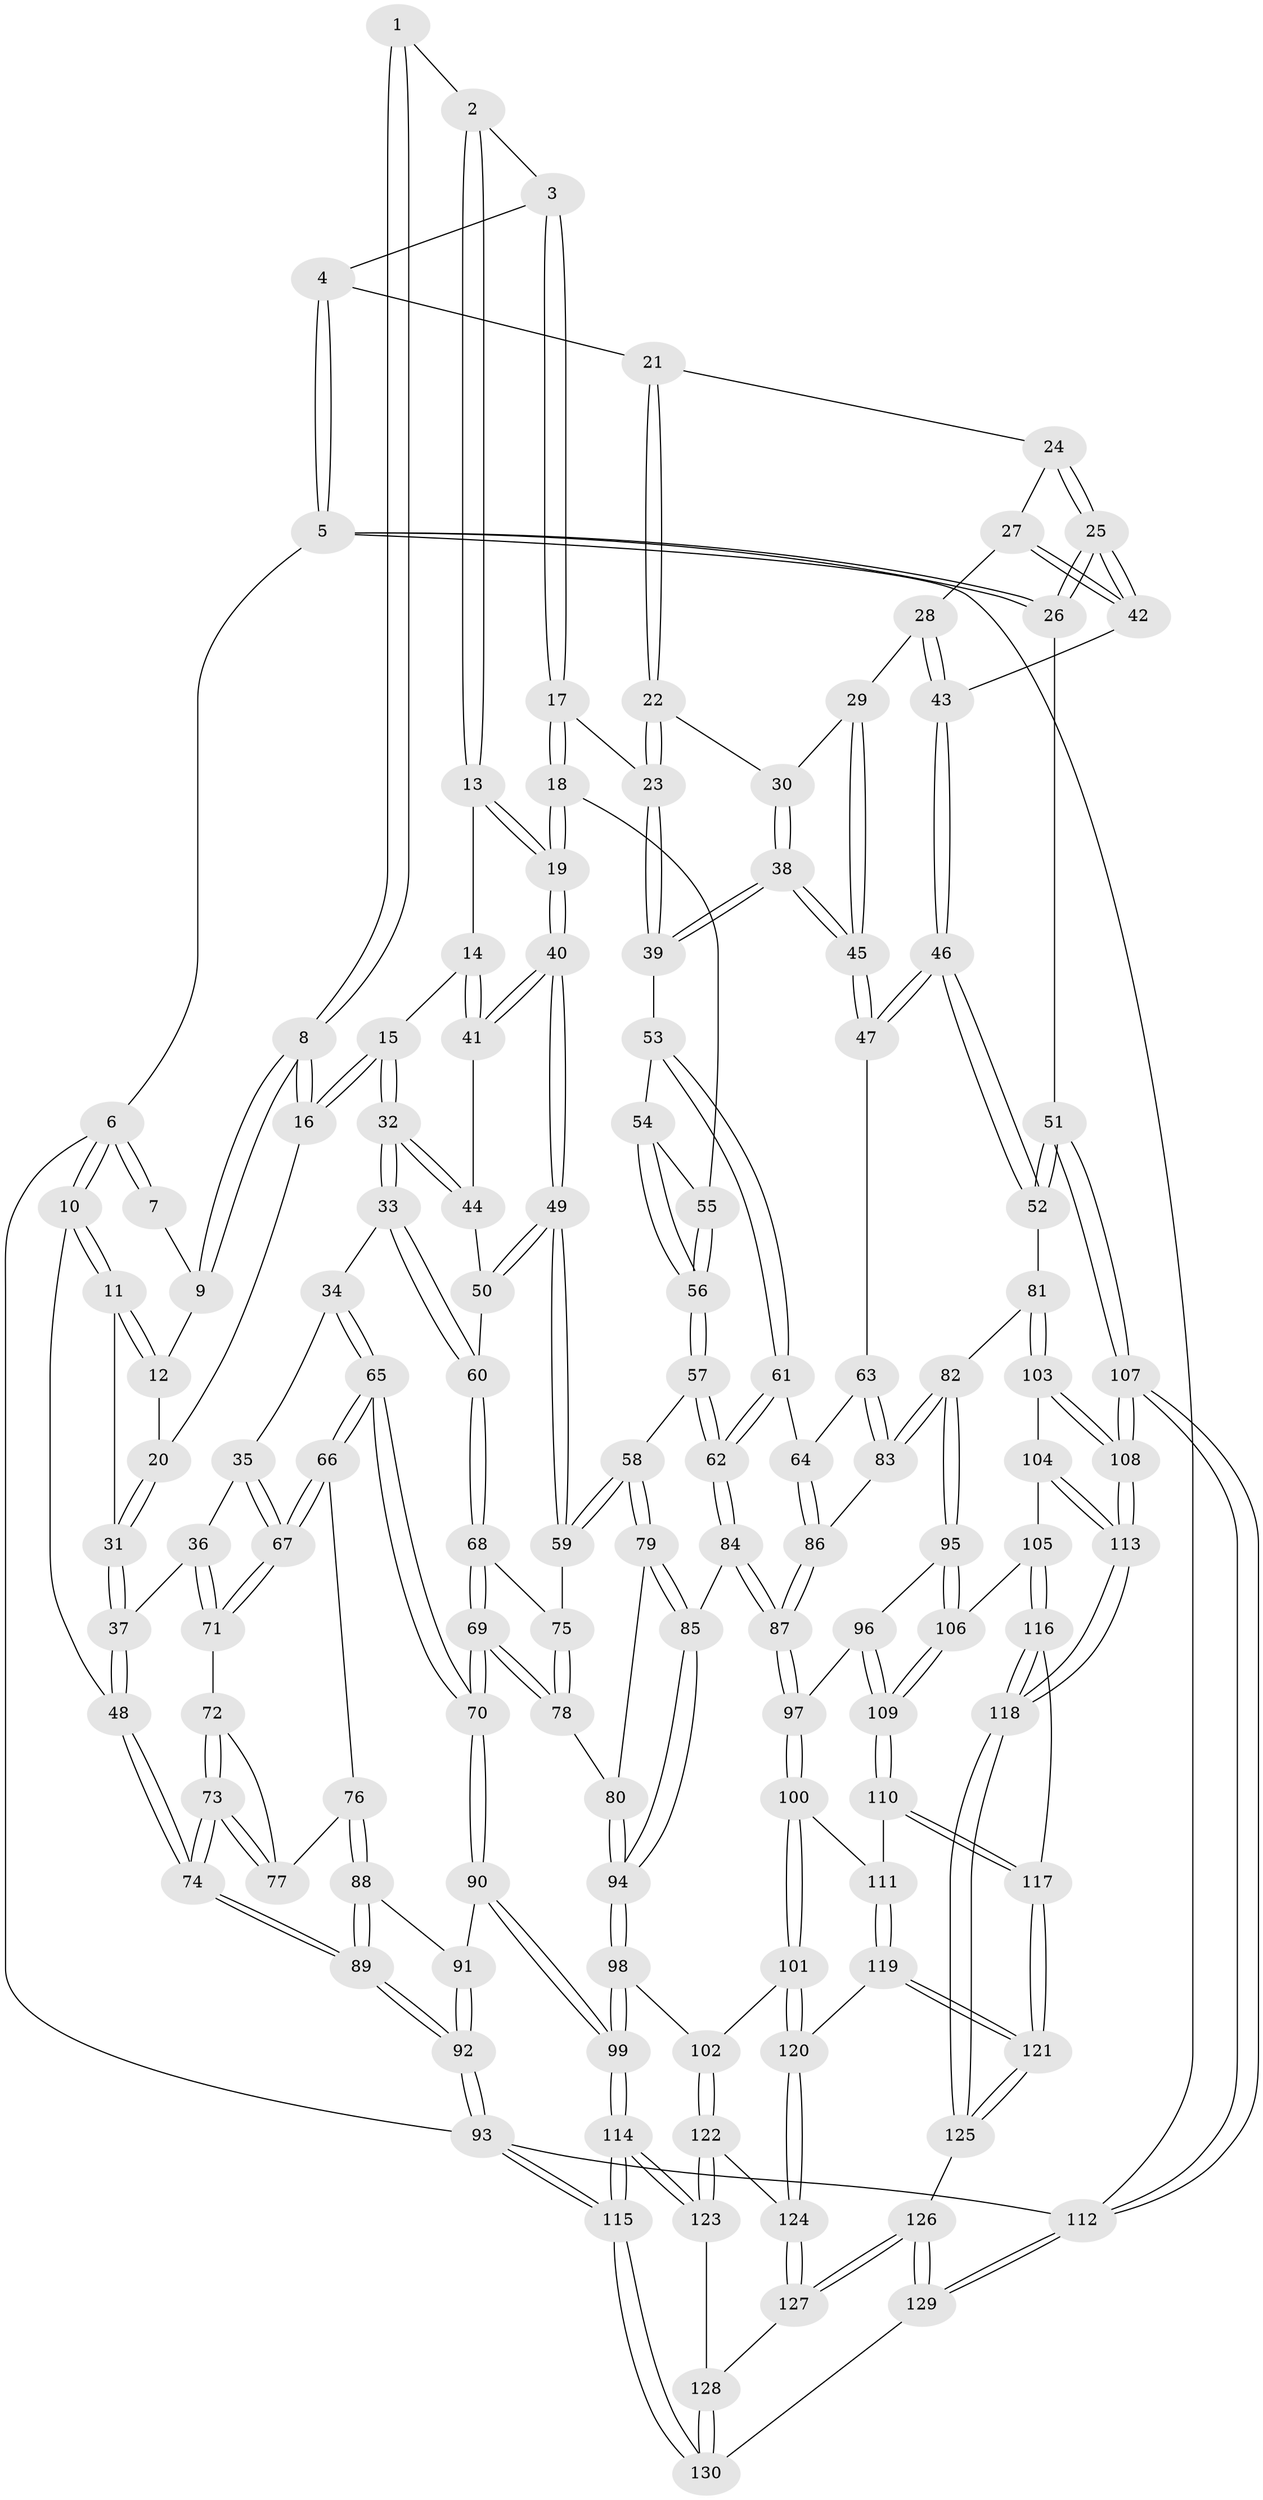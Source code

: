 // coarse degree distribution, {3: 0.4307692307692308, 5: 0.03076923076923077, 4: 0.5076923076923077, 2: 0.015384615384615385, 6: 0.015384615384615385}
// Generated by graph-tools (version 1.1) at 2025/38/03/04/25 23:38:37]
// undirected, 130 vertices, 322 edges
graph export_dot {
  node [color=gray90,style=filled];
  1 [pos="+0.3123239526959374+0"];
  2 [pos="+0.4212859551351481+0"];
  3 [pos="+0.45030427594040406+0"];
  4 [pos="+0.7298330307678436+0"];
  5 [pos="+1+0"];
  6 [pos="+0+0"];
  7 [pos="+0.16917691394987908+0"];
  8 [pos="+0.23694851409552128+0.11673054704026779"];
  9 [pos="+0.14392842042623866+0.001968943524185203"];
  10 [pos="+0+0"];
  11 [pos="+0.08575362808748507+0.11211896845823385"];
  12 [pos="+0.12948597273606735+0.04024690549150405"];
  13 [pos="+0.38499575155190546+0.06887463978683386"];
  14 [pos="+0.3333226208813981+0.1253743789659989"];
  15 [pos="+0.27960323764928385+0.15312340360774884"];
  16 [pos="+0.23768713851410883+0.12244433609703076"];
  17 [pos="+0.5485710244964905+0.19781341120443233"];
  18 [pos="+0.5204988869592959+0.20872386915276808"];
  19 [pos="+0.5113876241961949+0.21088854792941492"];
  20 [pos="+0.20305796270731005+0.1293994547142889"];
  21 [pos="+0.7413899066990414+0"];
  22 [pos="+0.7267356534248244+0.01677411369704693"];
  23 [pos="+0.5930710135496908+0.1956273907644398"];
  24 [pos="+0.7818553893295717+0.005963220883844831"];
  25 [pos="+1+0.17712293662479264"];
  26 [pos="+1+0.18441306058275977"];
  27 [pos="+0.8844886797650482+0.1632210664858776"];
  28 [pos="+0.8241296400533616+0.19603003005165268"];
  29 [pos="+0.8021664884880134+0.1923091319146285"];
  30 [pos="+0.7543940495646281+0.10193389130295526"];
  31 [pos="+0.0885097808424791+0.17803852845751267"];
  32 [pos="+0.2719903498228926+0.2425422291988752"];
  33 [pos="+0.24556824487529305+0.276795830870935"];
  34 [pos="+0.2418426360643146+0.2783032684620439"];
  35 [pos="+0.22961374661805242+0.27777187433071876"];
  36 [pos="+0.11800191401572183+0.2685437012042178"];
  37 [pos="+0.0840497676304896+0.18782932040698228"];
  38 [pos="+0.7202948142424839+0.28931253455853384"];
  39 [pos="+0.6089183717806091+0.21444201179987424"];
  40 [pos="+0.48194058002031126+0.23636776254926148"];
  41 [pos="+0.40991638784650375+0.22933264902461498"];
  42 [pos="+0.9676468666099002+0.1947797340440535"];
  43 [pos="+0.873880902613406+0.2641611320456099"];
  44 [pos="+0.3521971718025311+0.24937111952082514"];
  45 [pos="+0.7404780811818646+0.3089203492391751"];
  46 [pos="+0.8136420913414171+0.3796647329261696"];
  47 [pos="+0.7646196248727019+0.36101148720243087"];
  48 [pos="+0+0.16850905832055965"];
  49 [pos="+0.45360245132952254+0.3378664855985062"];
  50 [pos="+0.369698467357829+0.30671200659111647"];
  51 [pos="+1+0.44461708065385663"];
  52 [pos="+0.910932515066605+0.47608858175807284"];
  53 [pos="+0.6025221966513883+0.306762463674072"];
  54 [pos="+0.5662068372916488+0.3305323359843911"];
  55 [pos="+0.53791089087858+0.26919947203404915"];
  56 [pos="+0.5566150193384984+0.3905033720138229"];
  57 [pos="+0.5561969269344053+0.4257746316707282"];
  58 [pos="+0.4926788395016368+0.4272306925561586"];
  59 [pos="+0.45396268334105117+0.38626981473463956"];
  60 [pos="+0.317781424689942+0.3444496182152242"];
  61 [pos="+0.614925358380778+0.4337566774517376"];
  62 [pos="+0.6109451579834498+0.4355845802115057"];
  63 [pos="+0.6676026938224782+0.41509104841661"];
  64 [pos="+0.6251253565769611+0.43197780623249965"];
  65 [pos="+0.22194889494754474+0.4761191175202982"];
  66 [pos="+0.17907549520634952+0.4683004151600023"];
  67 [pos="+0.15453232615424126+0.4308576905361734"];
  68 [pos="+0.32075959368829626+0.35081765146905985"];
  69 [pos="+0.26604927176054605+0.5029873812693327"];
  70 [pos="+0.26486253449196095+0.5032984331568999"];
  71 [pos="+0.08334887663439663+0.33371427927572556"];
  72 [pos="+0.04783864833572274+0.350201039889849"];
  73 [pos="+0+0.43721806917119765"];
  74 [pos="+0+0.44226615861256974"];
  75 [pos="+0.41890773627904193+0.39250774579532083"];
  76 [pos="+0.13989036112706868+0.4901281048522008"];
  77 [pos="+0.08526069939102444+0.47171408847122925"];
  78 [pos="+0.27664320445201585+0.5031946564008829"];
  79 [pos="+0.47406633800323067+0.4776073514739919"];
  80 [pos="+0.2920599363221185+0.5093473850132991"];
  81 [pos="+0.9081930132339124+0.480236173667606"];
  82 [pos="+0.786573499280383+0.5584462366842255"];
  83 [pos="+0.746730771909046+0.55502956692375"];
  84 [pos="+0.6033830323714992+0.5565723761445592"];
  85 [pos="+0.46967884554426514+0.564116537049978"];
  86 [pos="+0.7153273894960978+0.558325585454529"];
  87 [pos="+0.6308894442670052+0.6059365098498096"];
  88 [pos="+0.09604163806569142+0.5470441232919716"];
  89 [pos="+0+0.6355528559314683"];
  90 [pos="+0.22987080356618972+0.6527907409610638"];
  91 [pos="+0.17368380608802395+0.6613289120869544"];
  92 [pos="+0+0.9516781168366748"];
  93 [pos="+0+1"];
  94 [pos="+0.4419723669977697+0.6126804820498213"];
  95 [pos="+0.7697052494868009+0.6223256990635448"];
  96 [pos="+0.6958237937320851+0.6364108674157946"];
  97 [pos="+0.6307124325249329+0.6078459477363779"];
  98 [pos="+0.4448616960939225+0.6631876842747075"];
  99 [pos="+0.30808255373495486+0.7342169652868848"];
  100 [pos="+0.6073256275882956+0.6573778564176461"];
  101 [pos="+0.5368246934086863+0.7212709270721483"];
  102 [pos="+0.5173943596511887+0.7104200101657208"];
  103 [pos="+0.8967559486715874+0.6269913036573106"];
  104 [pos="+0.8671936149756871+0.6819571971451"];
  105 [pos="+0.8287267942523691+0.7135321622758884"];
  106 [pos="+0.7768100042344488+0.6977385008965854"];
  107 [pos="+1+1"];
  108 [pos="+1+0.9759228171953341"];
  109 [pos="+0.737484305993755+0.717694187305312"];
  110 [pos="+0.7312642892801425+0.7231595274954867"];
  111 [pos="+0.7272687550649184+0.722683557465876"];
  112 [pos="+1+1"];
  113 [pos="+1+0.9668057765895313"];
  114 [pos="+0.2956167005726304+0.8538455098690136"];
  115 [pos="+0+1"];
  116 [pos="+0.8551730843983887+0.8013160191550521"];
  117 [pos="+0.7309320968962042+0.8561091595176855"];
  118 [pos="+1+0.91326265054134"];
  119 [pos="+0.6030220400910477+0.7743620412619192"];
  120 [pos="+0.5442387352861108+0.7447199072077252"];
  121 [pos="+0.7109305936280934+0.8840967527424559"];
  122 [pos="+0.3961888857002963+0.8206780049947981"];
  123 [pos="+0.32725946420678653+0.8587320274451448"];
  124 [pos="+0.5347146798500699+0.771651271638254"];
  125 [pos="+0.7088939180553886+0.9027547524114292"];
  126 [pos="+0.6755771403889603+0.9937282830306207"];
  127 [pos="+0.5208786375485245+0.8311651814765072"];
  128 [pos="+0.45392699785162893+0.8984650344567561"];
  129 [pos="+0.6607255671296551+1"];
  130 [pos="+0.5464161843980786+1"];
  1 -- 2;
  1 -- 8;
  1 -- 8;
  2 -- 3;
  2 -- 13;
  2 -- 13;
  3 -- 4;
  3 -- 17;
  3 -- 17;
  4 -- 5;
  4 -- 5;
  4 -- 21;
  5 -- 6;
  5 -- 26;
  5 -- 26;
  5 -- 112;
  6 -- 7;
  6 -- 7;
  6 -- 10;
  6 -- 10;
  6 -- 93;
  7 -- 9;
  8 -- 9;
  8 -- 9;
  8 -- 16;
  8 -- 16;
  9 -- 12;
  10 -- 11;
  10 -- 11;
  10 -- 48;
  11 -- 12;
  11 -- 12;
  11 -- 31;
  12 -- 20;
  13 -- 14;
  13 -- 19;
  13 -- 19;
  14 -- 15;
  14 -- 41;
  14 -- 41;
  15 -- 16;
  15 -- 16;
  15 -- 32;
  15 -- 32;
  16 -- 20;
  17 -- 18;
  17 -- 18;
  17 -- 23;
  18 -- 19;
  18 -- 19;
  18 -- 55;
  19 -- 40;
  19 -- 40;
  20 -- 31;
  20 -- 31;
  21 -- 22;
  21 -- 22;
  21 -- 24;
  22 -- 23;
  22 -- 23;
  22 -- 30;
  23 -- 39;
  23 -- 39;
  24 -- 25;
  24 -- 25;
  24 -- 27;
  25 -- 26;
  25 -- 26;
  25 -- 42;
  25 -- 42;
  26 -- 51;
  27 -- 28;
  27 -- 42;
  27 -- 42;
  28 -- 29;
  28 -- 43;
  28 -- 43;
  29 -- 30;
  29 -- 45;
  29 -- 45;
  30 -- 38;
  30 -- 38;
  31 -- 37;
  31 -- 37;
  32 -- 33;
  32 -- 33;
  32 -- 44;
  32 -- 44;
  33 -- 34;
  33 -- 60;
  33 -- 60;
  34 -- 35;
  34 -- 65;
  34 -- 65;
  35 -- 36;
  35 -- 67;
  35 -- 67;
  36 -- 37;
  36 -- 71;
  36 -- 71;
  37 -- 48;
  37 -- 48;
  38 -- 39;
  38 -- 39;
  38 -- 45;
  38 -- 45;
  39 -- 53;
  40 -- 41;
  40 -- 41;
  40 -- 49;
  40 -- 49;
  41 -- 44;
  42 -- 43;
  43 -- 46;
  43 -- 46;
  44 -- 50;
  45 -- 47;
  45 -- 47;
  46 -- 47;
  46 -- 47;
  46 -- 52;
  46 -- 52;
  47 -- 63;
  48 -- 74;
  48 -- 74;
  49 -- 50;
  49 -- 50;
  49 -- 59;
  49 -- 59;
  50 -- 60;
  51 -- 52;
  51 -- 52;
  51 -- 107;
  51 -- 107;
  52 -- 81;
  53 -- 54;
  53 -- 61;
  53 -- 61;
  54 -- 55;
  54 -- 56;
  54 -- 56;
  55 -- 56;
  55 -- 56;
  56 -- 57;
  56 -- 57;
  57 -- 58;
  57 -- 62;
  57 -- 62;
  58 -- 59;
  58 -- 59;
  58 -- 79;
  58 -- 79;
  59 -- 75;
  60 -- 68;
  60 -- 68;
  61 -- 62;
  61 -- 62;
  61 -- 64;
  62 -- 84;
  62 -- 84;
  63 -- 64;
  63 -- 83;
  63 -- 83;
  64 -- 86;
  64 -- 86;
  65 -- 66;
  65 -- 66;
  65 -- 70;
  65 -- 70;
  66 -- 67;
  66 -- 67;
  66 -- 76;
  67 -- 71;
  67 -- 71;
  68 -- 69;
  68 -- 69;
  68 -- 75;
  69 -- 70;
  69 -- 70;
  69 -- 78;
  69 -- 78;
  70 -- 90;
  70 -- 90;
  71 -- 72;
  72 -- 73;
  72 -- 73;
  72 -- 77;
  73 -- 74;
  73 -- 74;
  73 -- 77;
  73 -- 77;
  74 -- 89;
  74 -- 89;
  75 -- 78;
  75 -- 78;
  76 -- 77;
  76 -- 88;
  76 -- 88;
  78 -- 80;
  79 -- 80;
  79 -- 85;
  79 -- 85;
  80 -- 94;
  80 -- 94;
  81 -- 82;
  81 -- 103;
  81 -- 103;
  82 -- 83;
  82 -- 83;
  82 -- 95;
  82 -- 95;
  83 -- 86;
  84 -- 85;
  84 -- 87;
  84 -- 87;
  85 -- 94;
  85 -- 94;
  86 -- 87;
  86 -- 87;
  87 -- 97;
  87 -- 97;
  88 -- 89;
  88 -- 89;
  88 -- 91;
  89 -- 92;
  89 -- 92;
  90 -- 91;
  90 -- 99;
  90 -- 99;
  91 -- 92;
  91 -- 92;
  92 -- 93;
  92 -- 93;
  93 -- 115;
  93 -- 115;
  93 -- 112;
  94 -- 98;
  94 -- 98;
  95 -- 96;
  95 -- 106;
  95 -- 106;
  96 -- 97;
  96 -- 109;
  96 -- 109;
  97 -- 100;
  97 -- 100;
  98 -- 99;
  98 -- 99;
  98 -- 102;
  99 -- 114;
  99 -- 114;
  100 -- 101;
  100 -- 101;
  100 -- 111;
  101 -- 102;
  101 -- 120;
  101 -- 120;
  102 -- 122;
  102 -- 122;
  103 -- 104;
  103 -- 108;
  103 -- 108;
  104 -- 105;
  104 -- 113;
  104 -- 113;
  105 -- 106;
  105 -- 116;
  105 -- 116;
  106 -- 109;
  106 -- 109;
  107 -- 108;
  107 -- 108;
  107 -- 112;
  107 -- 112;
  108 -- 113;
  108 -- 113;
  109 -- 110;
  109 -- 110;
  110 -- 111;
  110 -- 117;
  110 -- 117;
  111 -- 119;
  111 -- 119;
  112 -- 129;
  112 -- 129;
  113 -- 118;
  113 -- 118;
  114 -- 115;
  114 -- 115;
  114 -- 123;
  114 -- 123;
  115 -- 130;
  115 -- 130;
  116 -- 117;
  116 -- 118;
  116 -- 118;
  117 -- 121;
  117 -- 121;
  118 -- 125;
  118 -- 125;
  119 -- 120;
  119 -- 121;
  119 -- 121;
  120 -- 124;
  120 -- 124;
  121 -- 125;
  121 -- 125;
  122 -- 123;
  122 -- 123;
  122 -- 124;
  123 -- 128;
  124 -- 127;
  124 -- 127;
  125 -- 126;
  126 -- 127;
  126 -- 127;
  126 -- 129;
  126 -- 129;
  127 -- 128;
  128 -- 130;
  128 -- 130;
  129 -- 130;
}
